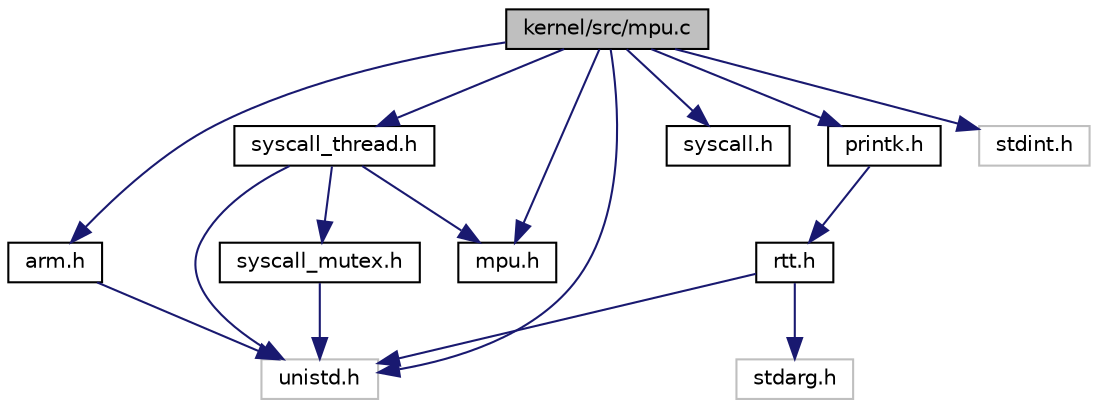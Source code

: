 digraph "kernel/src/mpu.c"
{
 // LATEX_PDF_SIZE
  edge [fontname="Helvetica",fontsize="10",labelfontname="Helvetica",labelfontsize="10"];
  node [fontname="Helvetica",fontsize="10",shape=record];
  Node1 [label="kernel/src/mpu.c",height=0.2,width=0.4,color="black", fillcolor="grey75", style="filled", fontcolor="black",tooltip="implementation of memory protection for lab 4"];
  Node1 -> Node2 [color="midnightblue",fontsize="10",style="solid",fontname="Helvetica"];
  Node2 [label="arm.h",height=0.2,width=0.4,color="black", fillcolor="white", style="filled",URL="$arm_8h.html",tooltip="Assembly wrappers for arm instructions."];
  Node2 -> Node3 [color="midnightblue",fontsize="10",style="solid",fontname="Helvetica"];
  Node3 [label="unistd.h",height=0.2,width=0.4,color="grey75", fillcolor="white", style="filled",tooltip=" "];
  Node1 -> Node4 [color="midnightblue",fontsize="10",style="solid",fontname="Helvetica"];
  Node4 [label="mpu.h",height=0.2,width=0.4,color="black", fillcolor="white", style="filled",URL="$mpu_8h.html",tooltip="prototypes for memory protection"];
  Node1 -> Node5 [color="midnightblue",fontsize="10",style="solid",fontname="Helvetica"];
  Node5 [label="printk.h",height=0.2,width=0.4,color="black", fillcolor="white", style="filled",URL="$printk_8h.html",tooltip="formatted printing in kernel-space using rtt"];
  Node5 -> Node6 [color="midnightblue",fontsize="10",style="solid",fontname="Helvetica"];
  Node6 [label="rtt.h",height=0.2,width=0.4,color="black", fillcolor="white", style="filled",URL="$rtt_8h.html",tooltip="structs, defines, and prototypes for RTT"];
  Node6 -> Node3 [color="midnightblue",fontsize="10",style="solid",fontname="Helvetica"];
  Node6 -> Node7 [color="midnightblue",fontsize="10",style="solid",fontname="Helvetica"];
  Node7 [label="stdarg.h",height=0.2,width=0.4,color="grey75", fillcolor="white", style="filled",tooltip=" "];
  Node1 -> Node8 [color="midnightblue",fontsize="10",style="solid",fontname="Helvetica"];
  Node8 [label="syscall.h",height=0.2,width=0.4,color="black", fillcolor="white", style="filled",URL="$syscall_8h.html",tooltip="prototypes for base system calls for lab 4"];
  Node1 -> Node9 [color="midnightblue",fontsize="10",style="solid",fontname="Helvetica"];
  Node9 [label="syscall_thread.h",height=0.2,width=0.4,color="black", fillcolor="white", style="filled",URL="$syscall__thread_8h.html",tooltip="system calls to support thread library for lab 4"];
  Node9 -> Node3 [color="midnightblue",fontsize="10",style="solid",fontname="Helvetica"];
  Node9 -> Node4 [color="midnightblue",fontsize="10",style="solid",fontname="Helvetica"];
  Node9 -> Node10 [color="midnightblue",fontsize="10",style="solid",fontname="Helvetica"];
  Node10 [label="syscall_mutex.h",height=0.2,width=0.4,color="black", fillcolor="white", style="filled",URL="$syscall__mutex_8h_source.html",tooltip=" "];
  Node10 -> Node3 [color="midnightblue",fontsize="10",style="solid",fontname="Helvetica"];
  Node1 -> Node3 [color="midnightblue",fontsize="10",style="solid",fontname="Helvetica"];
  Node1 -> Node11 [color="midnightblue",fontsize="10",style="solid",fontname="Helvetica"];
  Node11 [label="stdint.h",height=0.2,width=0.4,color="grey75", fillcolor="white", style="filled",tooltip=" "];
}
